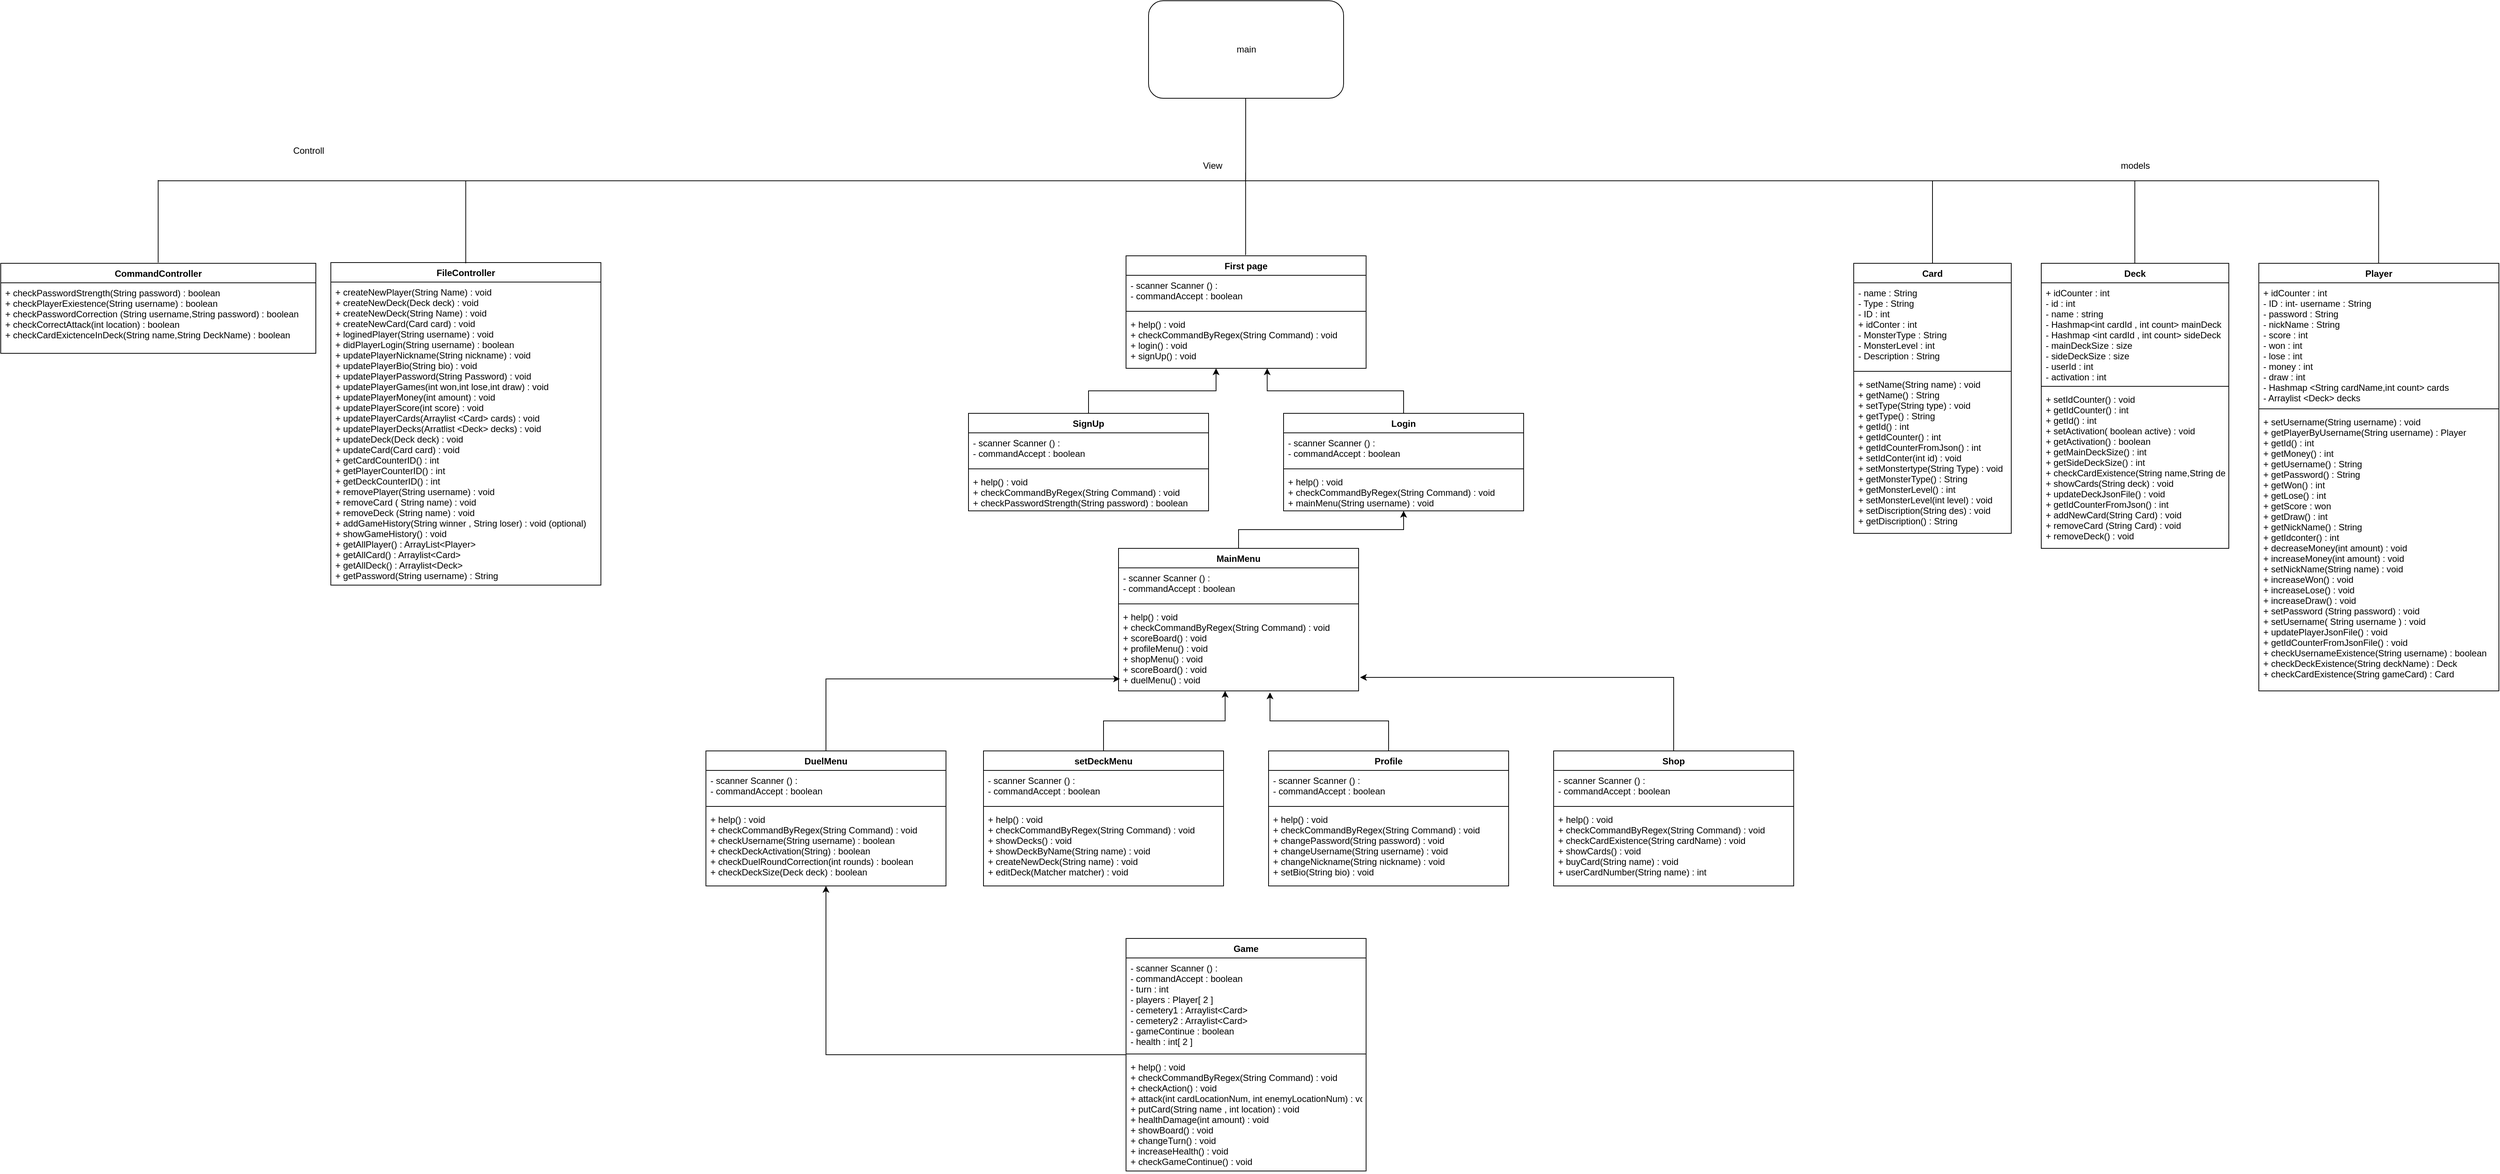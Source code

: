 <mxfile version="14.6.3" type="device"><diagram id="1qHVM7tWFMdZ8C6uD1OJ" name="Page-1"><mxGraphModel dx="5888" dy="1606" grid="1" gridSize="10" guides="1" tooltips="1" connect="1" arrows="1" fold="1" page="1" pageScale="1" pageWidth="850" pageHeight="1100" math="0" shadow="0"><root><mxCell id="0"/><mxCell id="1" parent="0"/><mxCell id="omThe3qzSCuYO-1pEHOR-20" value="Deck&#xA;" style="swimlane;fontStyle=1;align=center;verticalAlign=top;childLayout=stackLayout;horizontal=1;startSize=26;horizontalStack=0;resizeParent=1;resizeParentMax=0;resizeLast=0;collapsible=1;marginBottom=0;" parent="1" vertex="1"><mxGeometry x="220" y="420" width="250" height="380" as="geometry"/></mxCell><mxCell id="omThe3qzSCuYO-1pEHOR-21" value="+ idCounter : int&#xA;- id : int&#xA;- name : string&#xA;- Hashmap&lt;int cardId , int count&gt; mainDeck&#xA;- Hashmap &lt;int cardId , int count&gt; sideDeck&#xA;- mainDeckSize : size&#xA;- sideDeckSize : size&#xA;- userId : int&#xA;- activation : int" style="text;strokeColor=none;fillColor=none;align=left;verticalAlign=top;spacingLeft=4;spacingRight=4;overflow=hidden;rotatable=0;points=[[0,0.5],[1,0.5]];portConstraint=eastwest;" parent="omThe3qzSCuYO-1pEHOR-20" vertex="1"><mxGeometry y="26" width="250" height="134" as="geometry"/></mxCell><mxCell id="omThe3qzSCuYO-1pEHOR-22" value="" style="line;strokeWidth=1;fillColor=none;align=left;verticalAlign=middle;spacingTop=-1;spacingLeft=3;spacingRight=3;rotatable=0;labelPosition=right;points=[];portConstraint=eastwest;" parent="omThe3qzSCuYO-1pEHOR-20" vertex="1"><mxGeometry y="160" width="250" height="8" as="geometry"/></mxCell><mxCell id="omThe3qzSCuYO-1pEHOR-23" value="+ setIdCounter() : void&#xA;+ getIdCounter() : int&#xA;+ getId() : int&#xA;+ setActivation( boolean active) : void&#xA;+ getActivation() : boolean&#xA;+ getMainDeckSize() : int&#xA;+ getSideDeckSize() : int&#xA;+ checkCardExistence(String name,String deck) : Card&#xA;+ showCards(String deck) : void&#xA;+ updateDeckJsonFile() : void&#xA;+ getIdCounterFromJson() : int &#xA;+ addNewCard(String Card) : void&#xA;+ removeCard (String Card) : void&#xA;+ removeDeck() : void&#xA;&#xA;&#xA;" style="text;strokeColor=none;fillColor=none;align=left;verticalAlign=top;spacingLeft=4;spacingRight=4;overflow=hidden;rotatable=0;points=[[0,0.5],[1,0.5]];portConstraint=eastwest;" parent="omThe3qzSCuYO-1pEHOR-20" vertex="1"><mxGeometry y="168" width="250" height="212" as="geometry"/></mxCell><mxCell id="omThe3qzSCuYO-1pEHOR-24" value="Player" style="swimlane;fontStyle=1;align=center;verticalAlign=top;childLayout=stackLayout;horizontal=1;startSize=26;horizontalStack=0;resizeParent=1;resizeParentMax=0;resizeLast=0;collapsible=1;marginBottom=0;" parent="1" vertex="1"><mxGeometry x="510" y="420" width="320" height="570" as="geometry"/></mxCell><mxCell id="omThe3qzSCuYO-1pEHOR-25" value="+ idCounter : int&#xA;- ID : int- username : String&#xA;- password : String&#xA;- nickName : String&#xA;- score : int&#xA;- won : int&#xA;- lose : int&#xA;- money : int&#xA;- draw : int&#xA;- Hashmap &lt;String cardName,int count&gt; cards&#xA;- Arraylist &lt;Deck&gt; decks&#xA;" style="text;strokeColor=none;fillColor=none;align=left;verticalAlign=top;spacingLeft=4;spacingRight=4;overflow=hidden;rotatable=0;points=[[0,0.5],[1,0.5]];portConstraint=eastwest;" parent="omThe3qzSCuYO-1pEHOR-24" vertex="1"><mxGeometry y="26" width="320" height="164" as="geometry"/></mxCell><mxCell id="omThe3qzSCuYO-1pEHOR-26" value="" style="line;strokeWidth=1;fillColor=none;align=left;verticalAlign=middle;spacingTop=-1;spacingLeft=3;spacingRight=3;rotatable=0;labelPosition=right;points=[];portConstraint=eastwest;" parent="omThe3qzSCuYO-1pEHOR-24" vertex="1"><mxGeometry y="190" width="320" height="8" as="geometry"/></mxCell><mxCell id="omThe3qzSCuYO-1pEHOR-27" value="+ setUsername(String username) : void&#xA;+ getPlayerByUsername(String username) : Player&#xA;+ getId() : int&#xA;+ getMoney() : int&#xA;+ getUsername() : String&#xA;+ getPassword() : String&#xA;+ getWon() : int&#xA;+ getLose() : int&#xA;+ getScore : won&#xA;+ getDraw() : int&#xA;+ getNickName() : String&#xA;+ getIdconter() : int&#xA;+ decreaseMoney(int amount) : void&#xA;+ increaseMoney(int amount) : void&#xA;+ setNickName(String name) : void&#xA;+ increaseWon() : void&#xA;+ increaseLose() : void&#xA;+ increaseDraw() : void&#xA;+ setPassword (String password) : void&#xA;+ setUsername( String username ) : void &#xA;+ updatePlayerJsonFile() : void&#xA;+ getIdCounterFromJsonFile() : void&#xA;+ checkUsernameExistence(String username) : boolean&#xA;+ checkDeckExistence(String deckName) : Deck&#xA;+ checkCardExistence(String gameCard) : Card&#xA;&#xA;&#xA;&#xA;&#xA;" style="text;strokeColor=none;fillColor=none;align=left;verticalAlign=top;spacingLeft=4;spacingRight=4;overflow=hidden;rotatable=0;points=[[0,0.5],[1,0.5]];portConstraint=eastwest;" parent="omThe3qzSCuYO-1pEHOR-24" vertex="1"><mxGeometry y="198" width="320" height="372" as="geometry"/></mxCell><mxCell id="omThe3qzSCuYO-1pEHOR-36" value="First page" style="swimlane;fontStyle=1;align=center;verticalAlign=top;childLayout=stackLayout;horizontal=1;startSize=26;horizontalStack=0;resizeParent=1;resizeParentMax=0;resizeLast=0;collapsible=1;marginBottom=0;" parent="1" vertex="1"><mxGeometry x="-1000" y="410" width="320" height="150" as="geometry"/></mxCell><mxCell id="omThe3qzSCuYO-1pEHOR-37" value="- scanner Scanner () :&#xA;- commandAccept : boolean" style="text;strokeColor=none;fillColor=none;align=left;verticalAlign=top;spacingLeft=4;spacingRight=4;overflow=hidden;rotatable=0;points=[[0,0.5],[1,0.5]];portConstraint=eastwest;" parent="omThe3qzSCuYO-1pEHOR-36" vertex="1"><mxGeometry y="26" width="320" height="44" as="geometry"/></mxCell><mxCell id="omThe3qzSCuYO-1pEHOR-38" value="" style="line;strokeWidth=1;fillColor=none;align=left;verticalAlign=middle;spacingTop=-1;spacingLeft=3;spacingRight=3;rotatable=0;labelPosition=right;points=[];portConstraint=eastwest;" parent="omThe3qzSCuYO-1pEHOR-36" vertex="1"><mxGeometry y="70" width="320" height="8" as="geometry"/></mxCell><mxCell id="omThe3qzSCuYO-1pEHOR-39" value="+ help() : void&#xA;+ checkCommandByRegex(String Command) : void&#xA;+ login() : void&#xA;+ signUp() : void&#xA; &#xA;" style="text;strokeColor=none;fillColor=none;align=left;verticalAlign=top;spacingLeft=4;spacingRight=4;overflow=hidden;rotatable=0;points=[[0,0.5],[1,0.5]];portConstraint=eastwest;" parent="omThe3qzSCuYO-1pEHOR-36" vertex="1"><mxGeometry y="78" width="320" height="72" as="geometry"/></mxCell><mxCell id="r7nnNvdZS-jpxNbWpu49-2" value="Card" style="swimlane;fontStyle=1;align=center;verticalAlign=top;childLayout=stackLayout;horizontal=1;startSize=26;horizontalStack=0;resizeParent=1;resizeParentMax=0;resizeLast=0;collapsible=1;marginBottom=0;" vertex="1" parent="1"><mxGeometry x="-30" y="420" width="210" height="360" as="geometry"/></mxCell><mxCell id="r7nnNvdZS-jpxNbWpu49-3" value="- name : String&#xA;- Type : String&#xA;- ID : int &#xA;+ idConter : int&#xA;- MonsterType : String&#xA;- MonsterLevel : int&#xA;- Description : String&#xA;" style="text;strokeColor=none;fillColor=none;align=left;verticalAlign=top;spacingLeft=4;spacingRight=4;overflow=hidden;rotatable=0;points=[[0,0.5],[1,0.5]];portConstraint=eastwest;" vertex="1" parent="r7nnNvdZS-jpxNbWpu49-2"><mxGeometry y="26" width="210" height="114" as="geometry"/></mxCell><mxCell id="r7nnNvdZS-jpxNbWpu49-4" value="" style="line;strokeWidth=1;fillColor=none;align=left;verticalAlign=middle;spacingTop=-1;spacingLeft=3;spacingRight=3;rotatable=0;labelPosition=right;points=[];portConstraint=eastwest;" vertex="1" parent="r7nnNvdZS-jpxNbWpu49-2"><mxGeometry y="140" width="210" height="8" as="geometry"/></mxCell><mxCell id="r7nnNvdZS-jpxNbWpu49-5" value="+ setName(String name) : void&#xA;+ getName() : String&#xA;+ setType(String type) : void&#xA;+ getType() : String&#xA;+ getId() : int&#xA;+ getIdCounter() : int&#xA;+ getIdCounterFromJson() : int&#xA;+ setIdConter(int id) : void&#xA;+ setMonstertype(String Type) : void&#xA;+ getMonsterType() : String&#xA;+ getMonsterLevel() : int&#xA;+ setMonsterLevel(int level) : void&#xA;+ setDiscription(String des) : void&#xA;+ getDiscription() : String&#xA;" style="text;strokeColor=none;fillColor=none;align=left;verticalAlign=top;spacingLeft=4;spacingRight=4;overflow=hidden;rotatable=0;points=[[0,0.5],[1,0.5]];portConstraint=eastwest;" vertex="1" parent="r7nnNvdZS-jpxNbWpu49-2"><mxGeometry y="148" width="210" height="212" as="geometry"/></mxCell><mxCell id="r7nnNvdZS-jpxNbWpu49-45" style="edgeStyle=orthogonalEdgeStyle;rounded=0;orthogonalLoop=1;jettySize=auto;html=1;entryX=1.006;entryY=0.839;entryDx=0;entryDy=0;entryPerimeter=0;" edge="1" parent="1" source="r7nnNvdZS-jpxNbWpu49-6" target="r7nnNvdZS-jpxNbWpu49-29"><mxGeometry relative="1" as="geometry"/></mxCell><mxCell id="r7nnNvdZS-jpxNbWpu49-6" value="Shop" style="swimlane;fontStyle=1;align=center;verticalAlign=top;childLayout=stackLayout;horizontal=1;startSize=26;horizontalStack=0;resizeParent=1;resizeParentMax=0;resizeLast=0;collapsible=1;marginBottom=0;" vertex="1" parent="1"><mxGeometry x="-430" y="1070" width="320" height="180" as="geometry"/></mxCell><mxCell id="r7nnNvdZS-jpxNbWpu49-7" value="- scanner Scanner () :&#xA;- commandAccept : boolean" style="text;strokeColor=none;fillColor=none;align=left;verticalAlign=top;spacingLeft=4;spacingRight=4;overflow=hidden;rotatable=0;points=[[0,0.5],[1,0.5]];portConstraint=eastwest;" vertex="1" parent="r7nnNvdZS-jpxNbWpu49-6"><mxGeometry y="26" width="320" height="44" as="geometry"/></mxCell><mxCell id="r7nnNvdZS-jpxNbWpu49-8" value="" style="line;strokeWidth=1;fillColor=none;align=left;verticalAlign=middle;spacingTop=-1;spacingLeft=3;spacingRight=3;rotatable=0;labelPosition=right;points=[];portConstraint=eastwest;" vertex="1" parent="r7nnNvdZS-jpxNbWpu49-6"><mxGeometry y="70" width="320" height="8" as="geometry"/></mxCell><mxCell id="r7nnNvdZS-jpxNbWpu49-9" value="+ help() : void&#xA;+ checkCommandByRegex(String Command) : void&#xA;+ checkCardExistence(String cardName) : void&#xA;+ showCards() : void&#xA;+ buyCard(String name) : void&#xA;+ userCardNumber(String name) : int &#xA;" style="text;strokeColor=none;fillColor=none;align=left;verticalAlign=top;spacingLeft=4;spacingRight=4;overflow=hidden;rotatable=0;points=[[0,0.5],[1,0.5]];portConstraint=eastwest;" vertex="1" parent="r7nnNvdZS-jpxNbWpu49-6"><mxGeometry y="78" width="320" height="102" as="geometry"/></mxCell><mxCell id="r7nnNvdZS-jpxNbWpu49-49" style="edgeStyle=orthogonalEdgeStyle;rounded=0;orthogonalLoop=1;jettySize=auto;html=1;entryX=0.375;entryY=1;entryDx=0;entryDy=0;entryPerimeter=0;" edge="1" parent="1" source="r7nnNvdZS-jpxNbWpu49-10" target="omThe3qzSCuYO-1pEHOR-39"><mxGeometry relative="1" as="geometry"/></mxCell><mxCell id="r7nnNvdZS-jpxNbWpu49-10" value="SignUp" style="swimlane;fontStyle=1;align=center;verticalAlign=top;childLayout=stackLayout;horizontal=1;startSize=26;horizontalStack=0;resizeParent=1;resizeParentMax=0;resizeLast=0;collapsible=1;marginBottom=0;" vertex="1" parent="1"><mxGeometry x="-1210" y="620" width="320" height="130" as="geometry"/></mxCell><mxCell id="r7nnNvdZS-jpxNbWpu49-11" value="- scanner Scanner () :&#xA;- commandAccept : boolean" style="text;strokeColor=none;fillColor=none;align=left;verticalAlign=top;spacingLeft=4;spacingRight=4;overflow=hidden;rotatable=0;points=[[0,0.5],[1,0.5]];portConstraint=eastwest;" vertex="1" parent="r7nnNvdZS-jpxNbWpu49-10"><mxGeometry y="26" width="320" height="44" as="geometry"/></mxCell><mxCell id="r7nnNvdZS-jpxNbWpu49-12" value="" style="line;strokeWidth=1;fillColor=none;align=left;verticalAlign=middle;spacingTop=-1;spacingLeft=3;spacingRight=3;rotatable=0;labelPosition=right;points=[];portConstraint=eastwest;" vertex="1" parent="r7nnNvdZS-jpxNbWpu49-10"><mxGeometry y="70" width="320" height="8" as="geometry"/></mxCell><mxCell id="r7nnNvdZS-jpxNbWpu49-13" value="+ help() : void&#xA;+ checkCommandByRegex(String Command) : void&#xA;+ checkPasswordStrength(String password) : boolean&#xA;" style="text;strokeColor=none;fillColor=none;align=left;verticalAlign=top;spacingLeft=4;spacingRight=4;overflow=hidden;rotatable=0;points=[[0,0.5],[1,0.5]];portConstraint=eastwest;" vertex="1" parent="r7nnNvdZS-jpxNbWpu49-10"><mxGeometry y="78" width="320" height="52" as="geometry"/></mxCell><mxCell id="r7nnNvdZS-jpxNbWpu49-48" style="edgeStyle=orthogonalEdgeStyle;rounded=0;orthogonalLoop=1;jettySize=auto;html=1;entryX=0.588;entryY=1;entryDx=0;entryDy=0;entryPerimeter=0;" edge="1" parent="1" source="r7nnNvdZS-jpxNbWpu49-14" target="omThe3qzSCuYO-1pEHOR-39"><mxGeometry relative="1" as="geometry"/></mxCell><mxCell id="r7nnNvdZS-jpxNbWpu49-14" value="Login" style="swimlane;fontStyle=1;align=center;verticalAlign=top;childLayout=stackLayout;horizontal=1;startSize=26;horizontalStack=0;resizeParent=1;resizeParentMax=0;resizeLast=0;collapsible=1;marginBottom=0;" vertex="1" parent="1"><mxGeometry x="-790" y="620" width="320" height="130" as="geometry"/></mxCell><mxCell id="r7nnNvdZS-jpxNbWpu49-15" value="- scanner Scanner () :&#xA;- commandAccept : boolean" style="text;strokeColor=none;fillColor=none;align=left;verticalAlign=top;spacingLeft=4;spacingRight=4;overflow=hidden;rotatable=0;points=[[0,0.5],[1,0.5]];portConstraint=eastwest;" vertex="1" parent="r7nnNvdZS-jpxNbWpu49-14"><mxGeometry y="26" width="320" height="44" as="geometry"/></mxCell><mxCell id="r7nnNvdZS-jpxNbWpu49-16" value="" style="line;strokeWidth=1;fillColor=none;align=left;verticalAlign=middle;spacingTop=-1;spacingLeft=3;spacingRight=3;rotatable=0;labelPosition=right;points=[];portConstraint=eastwest;" vertex="1" parent="r7nnNvdZS-jpxNbWpu49-14"><mxGeometry y="70" width="320" height="8" as="geometry"/></mxCell><mxCell id="r7nnNvdZS-jpxNbWpu49-17" value="+ help() : void&#xA;+ checkCommandByRegex(String Command) : void&#xA;+ mainMenu(String username) : void&#xA; &#xA;" style="text;strokeColor=none;fillColor=none;align=left;verticalAlign=top;spacingLeft=4;spacingRight=4;overflow=hidden;rotatable=0;points=[[0,0.5],[1,0.5]];portConstraint=eastwest;" vertex="1" parent="r7nnNvdZS-jpxNbWpu49-14"><mxGeometry y="78" width="320" height="52" as="geometry"/></mxCell><mxCell id="r7nnNvdZS-jpxNbWpu49-44" style="edgeStyle=orthogonalEdgeStyle;rounded=0;orthogonalLoop=1;jettySize=auto;html=1;entryX=0.631;entryY=1.018;entryDx=0;entryDy=0;entryPerimeter=0;" edge="1" parent="1" source="r7nnNvdZS-jpxNbWpu49-18" target="r7nnNvdZS-jpxNbWpu49-29"><mxGeometry relative="1" as="geometry"><mxPoint x="-810" y="1000" as="targetPoint"/><Array as="points"><mxPoint x="-650" y="1030"/><mxPoint x="-808" y="1030"/></Array></mxGeometry></mxCell><mxCell id="r7nnNvdZS-jpxNbWpu49-18" value="Profile" style="swimlane;fontStyle=1;align=center;verticalAlign=top;childLayout=stackLayout;horizontal=1;startSize=26;horizontalStack=0;resizeParent=1;resizeParentMax=0;resizeLast=0;collapsible=1;marginBottom=0;" vertex="1" parent="1"><mxGeometry x="-810" y="1070" width="320" height="180" as="geometry"/></mxCell><mxCell id="r7nnNvdZS-jpxNbWpu49-19" value="- scanner Scanner () :&#xA;- commandAccept : boolean" style="text;strokeColor=none;fillColor=none;align=left;verticalAlign=top;spacingLeft=4;spacingRight=4;overflow=hidden;rotatable=0;points=[[0,0.5],[1,0.5]];portConstraint=eastwest;" vertex="1" parent="r7nnNvdZS-jpxNbWpu49-18"><mxGeometry y="26" width="320" height="44" as="geometry"/></mxCell><mxCell id="r7nnNvdZS-jpxNbWpu49-20" value="" style="line;strokeWidth=1;fillColor=none;align=left;verticalAlign=middle;spacingTop=-1;spacingLeft=3;spacingRight=3;rotatable=0;labelPosition=right;points=[];portConstraint=eastwest;" vertex="1" parent="r7nnNvdZS-jpxNbWpu49-18"><mxGeometry y="70" width="320" height="8" as="geometry"/></mxCell><mxCell id="r7nnNvdZS-jpxNbWpu49-21" value="+ help() : void&#xA;+ checkCommandByRegex(String Command) : void&#xA;+ changePassword(String password) : void&#xA;+ changeUsername(String username) : void&#xA;+ changeNickname(String nickname) : void&#xA;+ setBio(String bio) : void&#xA; &#xA;" style="text;strokeColor=none;fillColor=none;align=left;verticalAlign=top;spacingLeft=4;spacingRight=4;overflow=hidden;rotatable=0;points=[[0,0.5],[1,0.5]];portConstraint=eastwest;" vertex="1" parent="r7nnNvdZS-jpxNbWpu49-18"><mxGeometry y="78" width="320" height="102" as="geometry"/></mxCell><mxCell id="r7nnNvdZS-jpxNbWpu49-47" style="edgeStyle=orthogonalEdgeStyle;rounded=0;orthogonalLoop=1;jettySize=auto;html=1;entryX=0.5;entryY=1;entryDx=0;entryDy=0;" edge="1" parent="1" source="r7nnNvdZS-jpxNbWpu49-26" target="r7nnNvdZS-jpxNbWpu49-14"><mxGeometry relative="1" as="geometry"/></mxCell><mxCell id="r7nnNvdZS-jpxNbWpu49-26" value="MainMenu" style="swimlane;fontStyle=1;align=center;verticalAlign=top;childLayout=stackLayout;horizontal=1;startSize=26;horizontalStack=0;resizeParent=1;resizeParentMax=0;resizeLast=0;collapsible=1;marginBottom=0;" vertex="1" parent="1"><mxGeometry x="-1010" y="800" width="320" height="190" as="geometry"/></mxCell><mxCell id="r7nnNvdZS-jpxNbWpu49-27" value="- scanner Scanner () :&#xA;- commandAccept : boolean" style="text;strokeColor=none;fillColor=none;align=left;verticalAlign=top;spacingLeft=4;spacingRight=4;overflow=hidden;rotatable=0;points=[[0,0.5],[1,0.5]];portConstraint=eastwest;" vertex="1" parent="r7nnNvdZS-jpxNbWpu49-26"><mxGeometry y="26" width="320" height="44" as="geometry"/></mxCell><mxCell id="r7nnNvdZS-jpxNbWpu49-28" value="" style="line;strokeWidth=1;fillColor=none;align=left;verticalAlign=middle;spacingTop=-1;spacingLeft=3;spacingRight=3;rotatable=0;labelPosition=right;points=[];portConstraint=eastwest;" vertex="1" parent="r7nnNvdZS-jpxNbWpu49-26"><mxGeometry y="70" width="320" height="8" as="geometry"/></mxCell><mxCell id="r7nnNvdZS-jpxNbWpu49-29" value="+ help() : void&#xA;+ checkCommandByRegex(String Command) : void&#xA;+ scoreBoard() : void&#xA;+ profileMenu() : void&#xA;+ shopMenu() : void&#xA;+ scoreBoard() : void&#xA;+ duelMenu() : void&#xA; &#xA;" style="text;strokeColor=none;fillColor=none;align=left;verticalAlign=top;spacingLeft=4;spacingRight=4;overflow=hidden;rotatable=0;points=[[0,0.5],[1,0.5]];portConstraint=eastwest;" vertex="1" parent="r7nnNvdZS-jpxNbWpu49-26"><mxGeometry y="78" width="320" height="112" as="geometry"/></mxCell><mxCell id="r7nnNvdZS-jpxNbWpu49-42" style="edgeStyle=orthogonalEdgeStyle;rounded=0;orthogonalLoop=1;jettySize=auto;html=1;entryX=0.444;entryY=1;entryDx=0;entryDy=0;entryPerimeter=0;" edge="1" parent="1" source="r7nnNvdZS-jpxNbWpu49-30" target="r7nnNvdZS-jpxNbWpu49-29"><mxGeometry relative="1" as="geometry"/></mxCell><mxCell id="r7nnNvdZS-jpxNbWpu49-30" value="setDeckMenu" style="swimlane;fontStyle=1;align=center;verticalAlign=top;childLayout=stackLayout;horizontal=1;startSize=26;horizontalStack=0;resizeParent=1;resizeParentMax=0;resizeLast=0;collapsible=1;marginBottom=0;" vertex="1" parent="1"><mxGeometry x="-1190" y="1070" width="320" height="180" as="geometry"/></mxCell><mxCell id="r7nnNvdZS-jpxNbWpu49-31" value="- scanner Scanner () :&#xA;- commandAccept : boolean" style="text;strokeColor=none;fillColor=none;align=left;verticalAlign=top;spacingLeft=4;spacingRight=4;overflow=hidden;rotatable=0;points=[[0,0.5],[1,0.5]];portConstraint=eastwest;" vertex="1" parent="r7nnNvdZS-jpxNbWpu49-30"><mxGeometry y="26" width="320" height="44" as="geometry"/></mxCell><mxCell id="r7nnNvdZS-jpxNbWpu49-32" value="" style="line;strokeWidth=1;fillColor=none;align=left;verticalAlign=middle;spacingTop=-1;spacingLeft=3;spacingRight=3;rotatable=0;labelPosition=right;points=[];portConstraint=eastwest;" vertex="1" parent="r7nnNvdZS-jpxNbWpu49-30"><mxGeometry y="70" width="320" height="8" as="geometry"/></mxCell><mxCell id="r7nnNvdZS-jpxNbWpu49-33" value="+ help() : void&#xA;+ checkCommandByRegex(String Command) : void&#xA;+ showDecks() : void&#xA;+ showDeckByName(String name) : void&#xA;+ createNewDeck(String name) : void&#xA;+ editDeck(Matcher matcher) : void&#xA; &#xA;" style="text;strokeColor=none;fillColor=none;align=left;verticalAlign=top;spacingLeft=4;spacingRight=4;overflow=hidden;rotatable=0;points=[[0,0.5],[1,0.5]];portConstraint=eastwest;" vertex="1" parent="r7nnNvdZS-jpxNbWpu49-30"><mxGeometry y="78" width="320" height="102" as="geometry"/></mxCell><mxCell id="r7nnNvdZS-jpxNbWpu49-43" style="edgeStyle=orthogonalEdgeStyle;rounded=0;orthogonalLoop=1;jettySize=auto;html=1;entryX=0.006;entryY=0.857;entryDx=0;entryDy=0;entryPerimeter=0;" edge="1" parent="1" source="r7nnNvdZS-jpxNbWpu49-34" target="r7nnNvdZS-jpxNbWpu49-29"><mxGeometry relative="1" as="geometry"/></mxCell><mxCell id="r7nnNvdZS-jpxNbWpu49-34" value="DuelMenu" style="swimlane;fontStyle=1;align=center;verticalAlign=top;childLayout=stackLayout;horizontal=1;startSize=26;horizontalStack=0;resizeParent=1;resizeParentMax=0;resizeLast=0;collapsible=1;marginBottom=0;" vertex="1" parent="1"><mxGeometry x="-1560" y="1070" width="320" height="180" as="geometry"/></mxCell><mxCell id="r7nnNvdZS-jpxNbWpu49-35" value="- scanner Scanner () :&#xA;- commandAccept : boolean" style="text;strokeColor=none;fillColor=none;align=left;verticalAlign=top;spacingLeft=4;spacingRight=4;overflow=hidden;rotatable=0;points=[[0,0.5],[1,0.5]];portConstraint=eastwest;" vertex="1" parent="r7nnNvdZS-jpxNbWpu49-34"><mxGeometry y="26" width="320" height="44" as="geometry"/></mxCell><mxCell id="r7nnNvdZS-jpxNbWpu49-36" value="" style="line;strokeWidth=1;fillColor=none;align=left;verticalAlign=middle;spacingTop=-1;spacingLeft=3;spacingRight=3;rotatable=0;labelPosition=right;points=[];portConstraint=eastwest;" vertex="1" parent="r7nnNvdZS-jpxNbWpu49-34"><mxGeometry y="70" width="320" height="8" as="geometry"/></mxCell><mxCell id="r7nnNvdZS-jpxNbWpu49-37" value="+ help() : void&#xA;+ checkCommandByRegex(String Command) : void&#xA;+ checkUsername(String username) : boolean &#xA;+ checkDeckActivation(String) : boolean&#xA;+ checkDuelRoundCorrection(int rounds) : boolean&#xA;+ checkDeckSize(Deck deck) : boolean&#xA;&#xA;&#xA;" style="text;strokeColor=none;fillColor=none;align=left;verticalAlign=top;spacingLeft=4;spacingRight=4;overflow=hidden;rotatable=0;points=[[0,0.5],[1,0.5]];portConstraint=eastwest;" vertex="1" parent="r7nnNvdZS-jpxNbWpu49-34"><mxGeometry y="78" width="320" height="102" as="geometry"/></mxCell><mxCell id="r7nnNvdZS-jpxNbWpu49-46" style="edgeStyle=orthogonalEdgeStyle;rounded=0;orthogonalLoop=1;jettySize=auto;html=1;entryX=0.5;entryY=1;entryDx=0;entryDy=0;" edge="1" parent="1" source="r7nnNvdZS-jpxNbWpu49-38" target="r7nnNvdZS-jpxNbWpu49-34"><mxGeometry relative="1" as="geometry"/></mxCell><mxCell id="r7nnNvdZS-jpxNbWpu49-38" value="Game" style="swimlane;fontStyle=1;align=center;verticalAlign=top;childLayout=stackLayout;horizontal=1;startSize=26;horizontalStack=0;resizeParent=1;resizeParentMax=0;resizeLast=0;collapsible=1;marginBottom=0;" vertex="1" parent="1"><mxGeometry x="-1000" y="1320" width="320" height="310" as="geometry"/></mxCell><mxCell id="r7nnNvdZS-jpxNbWpu49-39" value="- scanner Scanner () :&#xA;- commandAccept : boolean&#xA;- turn : int&#xA;- players : Player[ 2 ]&#xA;- cemetery1 : Arraylist&lt;Card&gt;&#xA;- cemetery2 : Arraylist&lt;Card&gt;&#xA;- gameContinue : boolean&#xA;- health : int[ 2 ]&#xA;&#xA;&#xA;" style="text;strokeColor=none;fillColor=none;align=left;verticalAlign=top;spacingLeft=4;spacingRight=4;overflow=hidden;rotatable=0;points=[[0,0.5],[1,0.5]];portConstraint=eastwest;" vertex="1" parent="r7nnNvdZS-jpxNbWpu49-38"><mxGeometry y="26" width="320" height="124" as="geometry"/></mxCell><mxCell id="r7nnNvdZS-jpxNbWpu49-40" value="" style="line;strokeWidth=1;fillColor=none;align=left;verticalAlign=middle;spacingTop=-1;spacingLeft=3;spacingRight=3;rotatable=0;labelPosition=right;points=[];portConstraint=eastwest;" vertex="1" parent="r7nnNvdZS-jpxNbWpu49-38"><mxGeometry y="150" width="320" height="8" as="geometry"/></mxCell><mxCell id="r7nnNvdZS-jpxNbWpu49-41" value="+ help() : void&#xA;+ checkCommandByRegex(String Command) : void&#xA;+ checkAction() : void&#xA;+ attack(int cardLocationNum, int enemyLocationNum) : void&#xA;+ putCard(String name , int location) : void&#xA;+ healthDamage(int amount) : void&#xA;+ showBoard() : void&#xA;+ changeTurn() : void&#xA;+ increaseHealth() : void&#xA;+ checkGameContinue() : void&#xA;&#xA;&#xA;&#xA;" style="text;strokeColor=none;fillColor=none;align=left;verticalAlign=top;spacingLeft=4;spacingRight=4;overflow=hidden;rotatable=0;points=[[0,0.5],[1,0.5]];portConstraint=eastwest;" vertex="1" parent="r7nnNvdZS-jpxNbWpu49-38"><mxGeometry y="158" width="320" height="152" as="geometry"/></mxCell><mxCell id="r7nnNvdZS-jpxNbWpu49-50" value="" style="endArrow=none;html=1;entryX=0.5;entryY=0;entryDx=0;entryDy=0;" edge="1" parent="1" target="r7nnNvdZS-jpxNbWpu49-2"><mxGeometry width="50" height="50" relative="1" as="geometry"><mxPoint x="75" y="310" as="sourcePoint"/><mxPoint x="-20" y="290" as="targetPoint"/></mxGeometry></mxCell><mxCell id="r7nnNvdZS-jpxNbWpu49-51" value="" style="endArrow=none;html=1;entryX=0.5;entryY=0;entryDx=0;entryDy=0;" edge="1" parent="1"><mxGeometry width="50" height="50" relative="1" as="geometry"><mxPoint x="344.71" y="310" as="sourcePoint"/><mxPoint x="344.71" y="420" as="targetPoint"/></mxGeometry></mxCell><mxCell id="r7nnNvdZS-jpxNbWpu49-52" value="" style="endArrow=none;html=1;entryX=0.5;entryY=0;entryDx=0;entryDy=0;" edge="1" parent="1"><mxGeometry width="50" height="50" relative="1" as="geometry"><mxPoint x="669.71" y="310" as="sourcePoint"/><mxPoint x="669.71" y="420" as="targetPoint"/></mxGeometry></mxCell><mxCell id="r7nnNvdZS-jpxNbWpu49-53" value="" style="endArrow=none;html=1;entryX=0.5;entryY=0;entryDx=0;entryDy=0;" edge="1" parent="1"><mxGeometry width="50" height="50" relative="1" as="geometry"><mxPoint x="-840.59" y="299" as="sourcePoint"/><mxPoint x="-840.59" y="409" as="targetPoint"/></mxGeometry></mxCell><mxCell id="r7nnNvdZS-jpxNbWpu49-55" value="" style="endArrow=none;html=1;" edge="1" parent="1"><mxGeometry width="50" height="50" relative="1" as="geometry"><mxPoint x="-840" y="310" as="sourcePoint"/><mxPoint x="670" y="310" as="targetPoint"/></mxGeometry></mxCell><mxCell id="r7nnNvdZS-jpxNbWpu49-56" value="FileController" style="swimlane;fontStyle=1;align=center;verticalAlign=top;childLayout=stackLayout;horizontal=1;startSize=26;horizontalStack=0;resizeParent=1;resizeParentMax=0;resizeLast=0;collapsible=1;marginBottom=0;" vertex="1" parent="1"><mxGeometry x="-2060" y="419" width="360" height="430" as="geometry"/></mxCell><mxCell id="r7nnNvdZS-jpxNbWpu49-59" value="+ createNewPlayer(String Name) : void&#xA;+ createNewDeck(Deck deck) : void&#xA;+ createNewDeck(String Name) : void&#xA;+ createNewCard(Card card) : void&#xA;+ loginedPlayer(String username) : void&#xA;+ didPlayerLogin(String username) : boolean&#xA;+ updatePlayerNickname(String nickname) : void&#xA;+ updatePlayerBio(String bio) : void&#xA;+ updatePlayerPassword(String Password) : void&#xA;+ updatePlayerGames(int won,int lose,int draw) : void&#xA;+ updatePlayerMoney(int amount) : void&#xA;+ updatePlayerScore(int score) : void&#xA;+ updatePlayerCards(Arraylist &lt;Card&gt; cards) : void&#xA;+ updatePlayerDecks(Arratlist &lt;Deck&gt; decks) : void&#xA;+ updateDeck(Deck deck) : void&#xA;+ updateCard(Card card) : void&#xA;+ getCardCounterID() : int&#xA;+ getPlayerCounterID() : int&#xA;+ getDeckCounterID() : int&#xA;+ removePlayer(String username) : void&#xA;+ removeCard ( String name) : void&#xA;+ removeDeck (String name) : void&#xA;+ addGameHistory(String winner , String loser) : void (optional)&#xA;+ showGameHistory() : void&#xA;+ getAllPlayer() : ArrayList&lt;Player&gt;&#xA;+ getAllCard() : Arraylist&lt;Card&gt;&#xA;+ getAllDeck() : Arraylist&lt;Deck&gt;&#xA;+ getPassword(String username) : String&#xA;&#xA;&#xA;&#xA;&#xA;&#xA;" style="text;strokeColor=none;fillColor=none;align=left;verticalAlign=top;spacingLeft=4;spacingRight=4;overflow=hidden;rotatable=0;points=[[0,0.5],[1,0.5]];portConstraint=eastwest;" vertex="1" parent="r7nnNvdZS-jpxNbWpu49-56"><mxGeometry y="26" width="360" height="404" as="geometry"/></mxCell><mxCell id="r7nnNvdZS-jpxNbWpu49-60" value="CommandController" style="swimlane;fontStyle=1;align=center;verticalAlign=top;childLayout=stackLayout;horizontal=1;startSize=26;horizontalStack=0;resizeParent=1;resizeParentMax=0;resizeLast=0;collapsible=1;marginBottom=0;" vertex="1" parent="1"><mxGeometry x="-2500" y="420" width="420" height="120" as="geometry"/></mxCell><mxCell id="r7nnNvdZS-jpxNbWpu49-63" value="+ checkPasswordStrength(String password) : boolean&#xA;+ checkPlayerExiestence(String username) : boolean&#xA;+ checkPasswordCorrection (String username,String password) : boolean&#xA;+ checkCorrectAttack(int location) : boolean&#xA;+ checkCardExictenceInDeck(String name,String DeckName) : boolean&#xA;&#xA;" style="text;strokeColor=none;fillColor=none;align=left;verticalAlign=top;spacingLeft=4;spacingRight=4;overflow=hidden;rotatable=0;points=[[0,0.5],[1,0.5]];portConstraint=eastwest;" vertex="1" parent="r7nnNvdZS-jpxNbWpu49-60"><mxGeometry y="26" width="420" height="94" as="geometry"/></mxCell><mxCell id="r7nnNvdZS-jpxNbWpu49-64" value="" style="endArrow=none;html=1;entryX=0.5;entryY=0;entryDx=0;entryDy=0;" edge="1" parent="1"><mxGeometry width="50" height="50" relative="1" as="geometry"><mxPoint x="-1880.17" y="310" as="sourcePoint"/><mxPoint x="-1880.17" y="420" as="targetPoint"/></mxGeometry></mxCell><mxCell id="r7nnNvdZS-jpxNbWpu49-65" value="" style="endArrow=none;html=1;entryX=0.5;entryY=0;entryDx=0;entryDy=0;" edge="1" parent="1"><mxGeometry width="50" height="50" relative="1" as="geometry"><mxPoint x="-2290.17" y="309" as="sourcePoint"/><mxPoint x="-2290.17" y="419" as="targetPoint"/></mxGeometry></mxCell><mxCell id="r7nnNvdZS-jpxNbWpu49-66" value="" style="endArrow=none;html=1;" edge="1" parent="1"><mxGeometry width="50" height="50" relative="1" as="geometry"><mxPoint x="-2290" y="310" as="sourcePoint"/><mxPoint x="-840" y="310" as="targetPoint"/></mxGeometry></mxCell><mxCell id="r7nnNvdZS-jpxNbWpu49-67" value="" style="endArrow=none;html=1;entryX=0.5;entryY=0;entryDx=0;entryDy=0;" edge="1" parent="1"><mxGeometry width="50" height="50" relative="1" as="geometry"><mxPoint x="-840.5" y="200" as="sourcePoint"/><mxPoint x="-840.5" y="310" as="targetPoint"/></mxGeometry></mxCell><mxCell id="r7nnNvdZS-jpxNbWpu49-68" value="" style="rounded=1;whiteSpace=wrap;html=1;" vertex="1" parent="1"><mxGeometry x="-970" y="70" width="260" height="130" as="geometry"/></mxCell><mxCell id="r7nnNvdZS-jpxNbWpu49-69" value="main" style="text;html=1;resizable=0;autosize=1;align=center;verticalAlign=middle;points=[];fillColor=none;strokeColor=none;rounded=0;" vertex="1" parent="1"><mxGeometry x="-865" y="125" width="50" height="20" as="geometry"/></mxCell><mxCell id="r7nnNvdZS-jpxNbWpu49-71" value="Controll" style="text;html=1;resizable=0;autosize=1;align=center;verticalAlign=middle;points=[];fillColor=none;strokeColor=none;rounded=0;" vertex="1" parent="1"><mxGeometry x="-2120" y="260" width="60" height="20" as="geometry"/></mxCell><mxCell id="r7nnNvdZS-jpxNbWpu49-72" value="View" style="text;html=1;resizable=0;autosize=1;align=center;verticalAlign=middle;points=[];fillColor=none;strokeColor=none;rounded=0;" vertex="1" parent="1"><mxGeometry x="-905" y="280" width="40" height="20" as="geometry"/></mxCell><mxCell id="r7nnNvdZS-jpxNbWpu49-73" value="models" style="text;html=1;resizable=0;autosize=1;align=center;verticalAlign=middle;points=[];fillColor=none;strokeColor=none;rounded=0;" vertex="1" parent="1"><mxGeometry x="320" y="280" width="50" height="20" as="geometry"/></mxCell></root></mxGraphModel></diagram></mxfile>